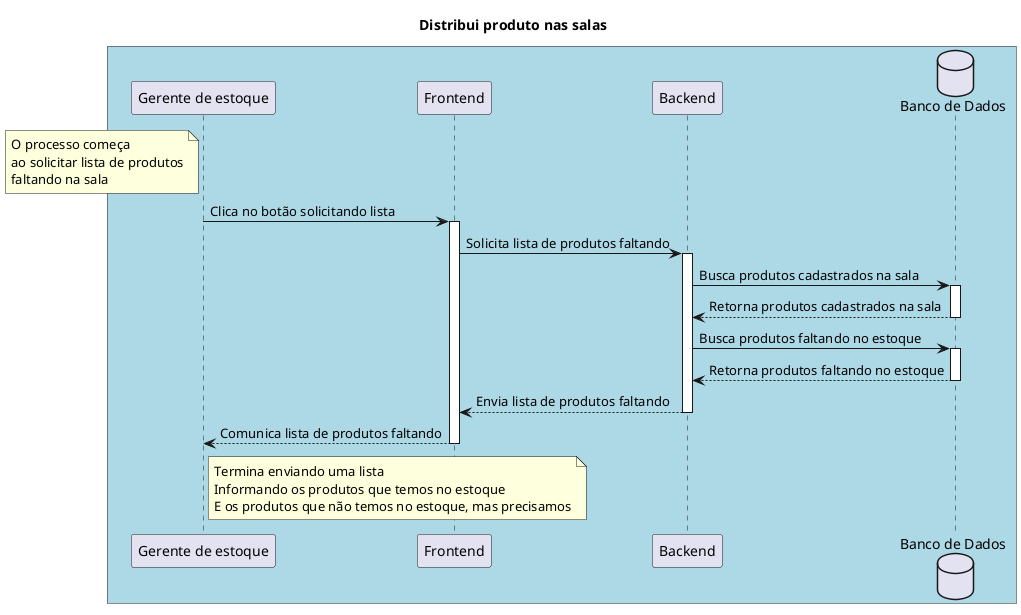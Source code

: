 @startuml
skinparam participantPadding 20
skinparam boxPadding 10

title "Distribui produto nas salas" 

box #LightBlue
participant "Gerente de estoque" as GE
participant "Frontend" as F
participant "Backend" as B
database "Banco de Dados" as DB

note left of GE
  O processo começa
  ao solicitar lista de produtos
  faltando na sala
end note

GE -> F: Clica no botão solicitando lista
activate F
F -> B: Solicita lista de produtos faltando
activate B
B -> DB: Busca produtos cadastrados na sala
activate DB
DB --> B: Retorna produtos cadastrados na sala
deactivate DB
B -> DB: Busca produtos faltando no estoque
activate DB
DB --> B: Retorna produtos faltando no estoque
deactivate DB
B --> F: Envia lista de produtos faltando
deactivate B
F --> GE: Comunica lista de produtos faltando
deactivate F

note right of GE
  Termina enviando uma lista
  Informando os produtos que temos no estoque
  E os produtos que não temos no estoque, mas precisamos
end note

@enduml

